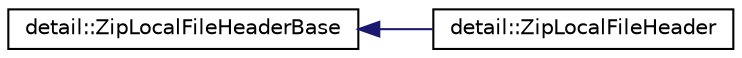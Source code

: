 digraph "Graphical Class Hierarchy"
{
 // LATEX_PDF_SIZE
  edge [fontname="Helvetica",fontsize="10",labelfontname="Helvetica",labelfontsize="10"];
  node [fontname="Helvetica",fontsize="10",shape=record];
  rankdir="LR";
  Node0 [label="detail::ZipLocalFileHeaderBase",height=0.2,width=0.4,color="black", fillcolor="white", style="filled",URL="$structdetail_1_1_zip_local_file_header_base.html",tooltip=" "];
  Node0 -> Node1 [dir="back",color="midnightblue",fontsize="10",style="solid",fontname="Helvetica"];
  Node1 [label="detail::ZipLocalFileHeader",height=0.2,width=0.4,color="black", fillcolor="white", style="filled",URL="$structdetail_1_1_zip_local_file_header.html",tooltip=" "];
}
